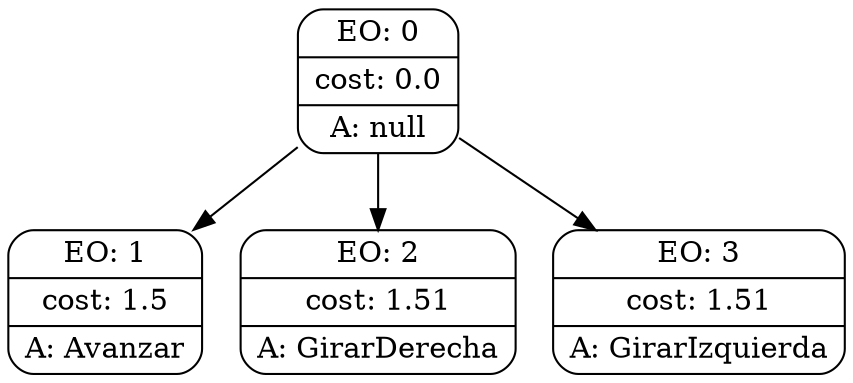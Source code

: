 digraph g {
node [shape = Mrecord];
nodo0[label="{EO: 0|cost: 0.0|A: null}"]
nodo1[label="{EO: 1|cost: 1.5|A: Avanzar}"]

nodo0 -> nodo1;
nodo2[label="{EO: 2|cost: 1.51|A: GirarDerecha}"]

nodo0 -> nodo2;
nodo3[label="{EO: 3|cost: 1.51|A: GirarIzquierda}"]

nodo0 -> nodo3;


}